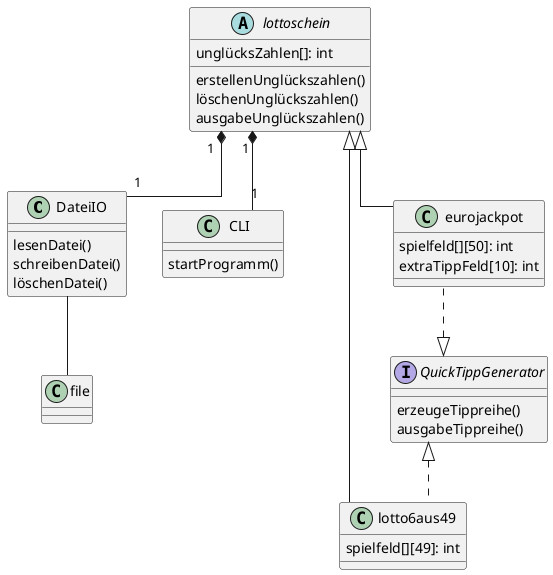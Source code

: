 @startuml
skinparam linetype ortho

class DateiIO {
    lesenDatei()
    schreibenDatei()
    löschenDatei()
}

class CLI {
    startProgramm()
}

abstract class lottoschein{
    unglücksZahlen[]: int

    erstellenUnglückszahlen()
    löschenUnglückszahlen()
    ausgabeUnglückszahlen()
}

class lotto6aus49 extends lottoschein implements QuickTippGenerator{
    'man kann max 12 spielfelder erzeugen
    spielfeld[][49]: int
}

class eurojackpot extends lottoschein implements QuickTippGenerator{
    'man kann max 12 spielfelder erzeugen
    spielfeld[][50]: int
    extraTippFeld[10]: int
    }


interface QuickTippGenerator{
    erzeugeTippreihe()
    ausgabeTippreihe()
}


eurojackpot -[hidden]-> QuickTippGenerator
lottoschein "1" *-- "1" CLI
lottoschein "1" *-- "1" DateiIO
DateiIO -- file
@enduml